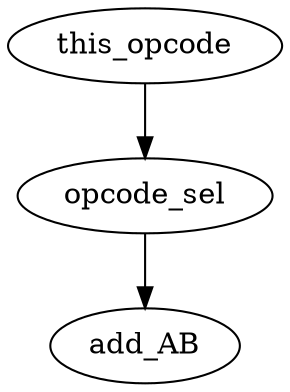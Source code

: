 strict digraph "" {
	opcode_sel	 [complexity=2,
		importance=0.0828631009675,
		rank=0.0414315504837];
	add_AB	 [complexity=0,
		importance=0.0361096921875,
		rank=0.0];
	opcode_sel -> add_AB;
	this_opcode	 [complexity=3,
		importance=1.3955690476,
		rank=0.465189682533];
	this_opcode -> opcode_sel;
}
